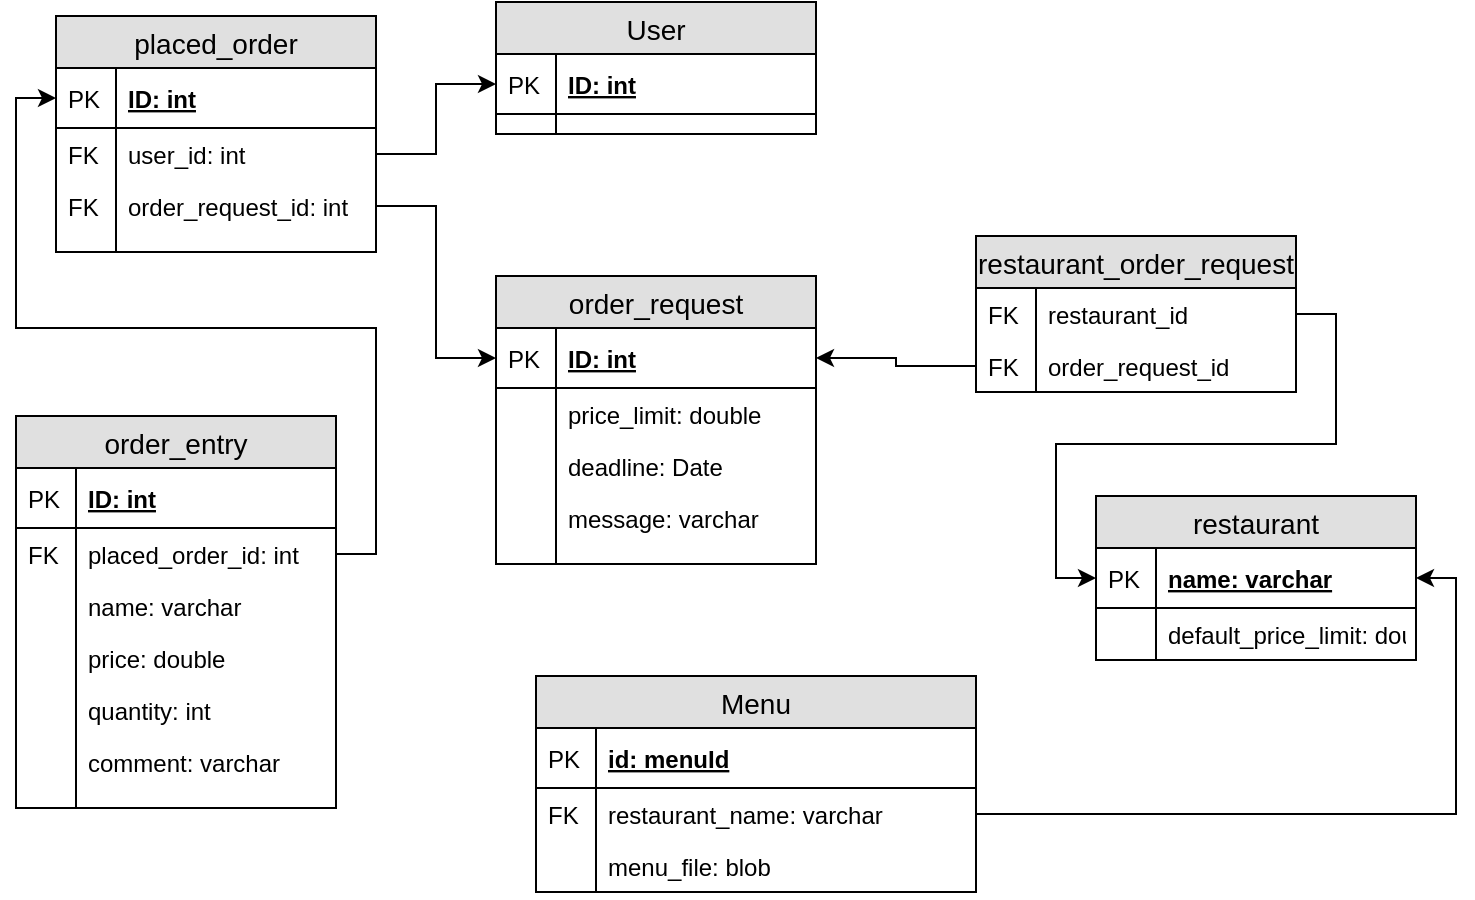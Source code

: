 <mxfile version="12.1.9" type="device" pages="1"><diagram id="2xh-vYIpcRl5wpJEt_CZ" name="Page-1"><mxGraphModel dx="1408" dy="748" grid="1" gridSize="10" guides="1" tooltips="1" connect="1" arrows="1" fold="1" page="1" pageScale="1" pageWidth="827" pageHeight="1169" math="0" shadow="0"><root><mxCell id="0"/><mxCell id="1" parent="0"/><mxCell id="ns_84J3djB_VR9h-an_I-13" value="order_request" style="swimlane;fontStyle=0;childLayout=stackLayout;horizontal=1;startSize=26;fillColor=#e0e0e0;horizontalStack=0;resizeParent=1;resizeParentMax=0;resizeLast=0;collapsible=1;marginBottom=0;swimlaneFillColor=#ffffff;align=center;fontSize=14;" vertex="1" parent="1"><mxGeometry x="410" y="350" width="160" height="144" as="geometry"/></mxCell><mxCell id="ns_84J3djB_VR9h-an_I-14" value="ID: int" style="shape=partialRectangle;top=0;left=0;right=0;bottom=1;align=left;verticalAlign=middle;fillColor=none;spacingLeft=34;spacingRight=4;overflow=hidden;rotatable=0;points=[[0,0.5],[1,0.5]];portConstraint=eastwest;dropTarget=0;fontStyle=5;fontSize=12;" vertex="1" parent="ns_84J3djB_VR9h-an_I-13"><mxGeometry y="26" width="160" height="30" as="geometry"/></mxCell><mxCell id="ns_84J3djB_VR9h-an_I-15" value="PK" style="shape=partialRectangle;top=0;left=0;bottom=0;fillColor=none;align=left;verticalAlign=middle;spacingLeft=4;spacingRight=4;overflow=hidden;rotatable=0;points=[];portConstraint=eastwest;part=1;fontSize=12;" vertex="1" connectable="0" parent="ns_84J3djB_VR9h-an_I-14"><mxGeometry width="30" height="30" as="geometry"/></mxCell><mxCell id="ns_84J3djB_VR9h-an_I-16" value="price_limit: double" style="shape=partialRectangle;top=0;left=0;right=0;bottom=0;align=left;verticalAlign=top;fillColor=none;spacingLeft=34;spacingRight=4;overflow=hidden;rotatable=0;points=[[0,0.5],[1,0.5]];portConstraint=eastwest;dropTarget=0;fontSize=12;" vertex="1" parent="ns_84J3djB_VR9h-an_I-13"><mxGeometry y="56" width="160" height="26" as="geometry"/></mxCell><mxCell id="ns_84J3djB_VR9h-an_I-17" value="" style="shape=partialRectangle;top=0;left=0;bottom=0;fillColor=none;align=left;verticalAlign=top;spacingLeft=4;spacingRight=4;overflow=hidden;rotatable=0;points=[];portConstraint=eastwest;part=1;fontSize=12;" vertex="1" connectable="0" parent="ns_84J3djB_VR9h-an_I-16"><mxGeometry width="30" height="26" as="geometry"/></mxCell><mxCell id="ns_84J3djB_VR9h-an_I-18" value="deadline: Date" style="shape=partialRectangle;top=0;left=0;right=0;bottom=0;align=left;verticalAlign=top;fillColor=none;spacingLeft=34;spacingRight=4;overflow=hidden;rotatable=0;points=[[0,0.5],[1,0.5]];portConstraint=eastwest;dropTarget=0;fontSize=12;" vertex="1" parent="ns_84J3djB_VR9h-an_I-13"><mxGeometry y="82" width="160" height="26" as="geometry"/></mxCell><mxCell id="ns_84J3djB_VR9h-an_I-19" value="" style="shape=partialRectangle;top=0;left=0;bottom=0;fillColor=none;align=left;verticalAlign=top;spacingLeft=4;spacingRight=4;overflow=hidden;rotatable=0;points=[];portConstraint=eastwest;part=1;fontSize=12;" vertex="1" connectable="0" parent="ns_84J3djB_VR9h-an_I-18"><mxGeometry width="30" height="26" as="geometry"/></mxCell><mxCell id="ns_84J3djB_VR9h-an_I-75" value="message: varchar" style="shape=partialRectangle;top=0;left=0;right=0;bottom=0;align=left;verticalAlign=top;fillColor=none;spacingLeft=34;spacingRight=4;overflow=hidden;rotatable=0;points=[[0,0.5],[1,0.5]];portConstraint=eastwest;dropTarget=0;fontSize=12;" vertex="1" parent="ns_84J3djB_VR9h-an_I-13"><mxGeometry y="108" width="160" height="26" as="geometry"/></mxCell><mxCell id="ns_84J3djB_VR9h-an_I-76" value="" style="shape=partialRectangle;top=0;left=0;bottom=0;fillColor=none;align=left;verticalAlign=top;spacingLeft=4;spacingRight=4;overflow=hidden;rotatable=0;points=[];portConstraint=eastwest;part=1;fontSize=12;" vertex="1" connectable="0" parent="ns_84J3djB_VR9h-an_I-75"><mxGeometry width="30" height="26" as="geometry"/></mxCell><mxCell id="ns_84J3djB_VR9h-an_I-22" value="" style="shape=partialRectangle;top=0;left=0;right=0;bottom=0;align=left;verticalAlign=top;fillColor=none;spacingLeft=34;spacingRight=4;overflow=hidden;rotatable=0;points=[[0,0.5],[1,0.5]];portConstraint=eastwest;dropTarget=0;fontSize=12;" vertex="1" parent="ns_84J3djB_VR9h-an_I-13"><mxGeometry y="134" width="160" height="10" as="geometry"/></mxCell><mxCell id="ns_84J3djB_VR9h-an_I-23" value="" style="shape=partialRectangle;top=0;left=0;bottom=0;fillColor=none;align=left;verticalAlign=top;spacingLeft=4;spacingRight=4;overflow=hidden;rotatable=0;points=[];portConstraint=eastwest;part=1;fontSize=12;" vertex="1" connectable="0" parent="ns_84J3djB_VR9h-an_I-22"><mxGeometry width="30" height="10" as="geometry"/></mxCell><mxCell id="ns_84J3djB_VR9h-an_I-24" value="order_entry" style="swimlane;fontStyle=0;childLayout=stackLayout;horizontal=1;startSize=26;fillColor=#e0e0e0;horizontalStack=0;resizeParent=1;resizeParentMax=0;resizeLast=0;collapsible=1;marginBottom=0;swimlaneFillColor=#ffffff;align=center;fontSize=14;" vertex="1" parent="1"><mxGeometry x="170" y="420" width="160" height="196" as="geometry"/></mxCell><mxCell id="ns_84J3djB_VR9h-an_I-25" value="ID: int" style="shape=partialRectangle;top=0;left=0;right=0;bottom=1;align=left;verticalAlign=middle;fillColor=none;spacingLeft=34;spacingRight=4;overflow=hidden;rotatable=0;points=[[0,0.5],[1,0.5]];portConstraint=eastwest;dropTarget=0;fontStyle=5;fontSize=12;" vertex="1" parent="ns_84J3djB_VR9h-an_I-24"><mxGeometry y="26" width="160" height="30" as="geometry"/></mxCell><mxCell id="ns_84J3djB_VR9h-an_I-26" value="PK" style="shape=partialRectangle;top=0;left=0;bottom=0;fillColor=none;align=left;verticalAlign=middle;spacingLeft=4;spacingRight=4;overflow=hidden;rotatable=0;points=[];portConstraint=eastwest;part=1;fontSize=12;" vertex="1" connectable="0" parent="ns_84J3djB_VR9h-an_I-25"><mxGeometry width="30" height="30" as="geometry"/></mxCell><mxCell id="ns_84J3djB_VR9h-an_I-27" value="placed_order_id: int" style="shape=partialRectangle;top=0;left=0;right=0;bottom=0;align=left;verticalAlign=top;fillColor=none;spacingLeft=34;spacingRight=4;overflow=hidden;rotatable=0;points=[[0,0.5],[1,0.5]];portConstraint=eastwest;dropTarget=0;fontSize=12;" vertex="1" parent="ns_84J3djB_VR9h-an_I-24"><mxGeometry y="56" width="160" height="26" as="geometry"/></mxCell><mxCell id="ns_84J3djB_VR9h-an_I-28" value="FK" style="shape=partialRectangle;top=0;left=0;bottom=0;fillColor=none;align=left;verticalAlign=top;spacingLeft=4;spacingRight=4;overflow=hidden;rotatable=0;points=[];portConstraint=eastwest;part=1;fontSize=12;" vertex="1" connectable="0" parent="ns_84J3djB_VR9h-an_I-27"><mxGeometry width="30" height="26" as="geometry"/></mxCell><mxCell id="ns_84J3djB_VR9h-an_I-61" value="name: varchar" style="shape=partialRectangle;top=0;left=0;right=0;bottom=0;align=left;verticalAlign=top;fillColor=none;spacingLeft=34;spacingRight=4;overflow=hidden;rotatable=0;points=[[0,0.5],[1,0.5]];portConstraint=eastwest;dropTarget=0;fontSize=12;" vertex="1" parent="ns_84J3djB_VR9h-an_I-24"><mxGeometry y="82" width="160" height="26" as="geometry"/></mxCell><mxCell id="ns_84J3djB_VR9h-an_I-62" value="" style="shape=partialRectangle;top=0;left=0;bottom=0;fillColor=none;align=left;verticalAlign=top;spacingLeft=4;spacingRight=4;overflow=hidden;rotatable=0;points=[];portConstraint=eastwest;part=1;fontSize=12;" vertex="1" connectable="0" parent="ns_84J3djB_VR9h-an_I-61"><mxGeometry width="30" height="26" as="geometry"/></mxCell><mxCell id="ns_84J3djB_VR9h-an_I-29" value="price: double" style="shape=partialRectangle;top=0;left=0;right=0;bottom=0;align=left;verticalAlign=top;fillColor=none;spacingLeft=34;spacingRight=4;overflow=hidden;rotatable=0;points=[[0,0.5],[1,0.5]];portConstraint=eastwest;dropTarget=0;fontSize=12;" vertex="1" parent="ns_84J3djB_VR9h-an_I-24"><mxGeometry y="108" width="160" height="26" as="geometry"/></mxCell><mxCell id="ns_84J3djB_VR9h-an_I-30" value="" style="shape=partialRectangle;top=0;left=0;bottom=0;fillColor=none;align=left;verticalAlign=top;spacingLeft=4;spacingRight=4;overflow=hidden;rotatable=0;points=[];portConstraint=eastwest;part=1;fontSize=12;" vertex="1" connectable="0" parent="ns_84J3djB_VR9h-an_I-29"><mxGeometry width="30" height="26" as="geometry"/></mxCell><mxCell id="ns_84J3djB_VR9h-an_I-37" value="quantity: int" style="shape=partialRectangle;top=0;left=0;right=0;bottom=0;align=left;verticalAlign=top;fillColor=none;spacingLeft=34;spacingRight=4;overflow=hidden;rotatable=0;points=[[0,0.5],[1,0.5]];portConstraint=eastwest;dropTarget=0;fontSize=12;" vertex="1" parent="ns_84J3djB_VR9h-an_I-24"><mxGeometry y="134" width="160" height="26" as="geometry"/></mxCell><mxCell id="ns_84J3djB_VR9h-an_I-38" value="" style="shape=partialRectangle;top=0;left=0;bottom=0;fillColor=none;align=left;verticalAlign=top;spacingLeft=4;spacingRight=4;overflow=hidden;rotatable=0;points=[];portConstraint=eastwest;part=1;fontSize=12;" vertex="1" connectable="0" parent="ns_84J3djB_VR9h-an_I-37"><mxGeometry width="30" height="26" as="geometry"/></mxCell><mxCell id="ns_84J3djB_VR9h-an_I-31" value="comment: varchar" style="shape=partialRectangle;top=0;left=0;right=0;bottom=0;align=left;verticalAlign=top;fillColor=none;spacingLeft=34;spacingRight=4;overflow=hidden;rotatable=0;points=[[0,0.5],[1,0.5]];portConstraint=eastwest;dropTarget=0;fontSize=12;" vertex="1" parent="ns_84J3djB_VR9h-an_I-24"><mxGeometry y="160" width="160" height="26" as="geometry"/></mxCell><mxCell id="ns_84J3djB_VR9h-an_I-32" value="" style="shape=partialRectangle;top=0;left=0;bottom=0;fillColor=none;align=left;verticalAlign=top;spacingLeft=4;spacingRight=4;overflow=hidden;rotatable=0;points=[];portConstraint=eastwest;part=1;fontSize=12;" vertex="1" connectable="0" parent="ns_84J3djB_VR9h-an_I-31"><mxGeometry width="30" height="26" as="geometry"/></mxCell><mxCell id="ns_84J3djB_VR9h-an_I-33" value="" style="shape=partialRectangle;top=0;left=0;right=0;bottom=0;align=left;verticalAlign=top;fillColor=none;spacingLeft=34;spacingRight=4;overflow=hidden;rotatable=0;points=[[0,0.5],[1,0.5]];portConstraint=eastwest;dropTarget=0;fontSize=12;" vertex="1" parent="ns_84J3djB_VR9h-an_I-24"><mxGeometry y="186" width="160" height="10" as="geometry"/></mxCell><mxCell id="ns_84J3djB_VR9h-an_I-34" value="" style="shape=partialRectangle;top=0;left=0;bottom=0;fillColor=none;align=left;verticalAlign=top;spacingLeft=4;spacingRight=4;overflow=hidden;rotatable=0;points=[];portConstraint=eastwest;part=1;fontSize=12;" vertex="1" connectable="0" parent="ns_84J3djB_VR9h-an_I-33"><mxGeometry width="30" height="10" as="geometry"/></mxCell><mxCell id="ns_84J3djB_VR9h-an_I-39" value="placed_order" style="swimlane;fontStyle=0;childLayout=stackLayout;horizontal=1;startSize=26;fillColor=#e0e0e0;horizontalStack=0;resizeParent=1;resizeParentMax=0;resizeLast=0;collapsible=1;marginBottom=0;swimlaneFillColor=#ffffff;align=center;fontSize=14;" vertex="1" parent="1"><mxGeometry x="190" y="220" width="160" height="118" as="geometry"/></mxCell><mxCell id="ns_84J3djB_VR9h-an_I-40" value="ID: int" style="shape=partialRectangle;top=0;left=0;right=0;bottom=1;align=left;verticalAlign=middle;fillColor=none;spacingLeft=34;spacingRight=4;overflow=hidden;rotatable=0;points=[[0,0.5],[1,0.5]];portConstraint=eastwest;dropTarget=0;fontStyle=5;fontSize=12;" vertex="1" parent="ns_84J3djB_VR9h-an_I-39"><mxGeometry y="26" width="160" height="30" as="geometry"/></mxCell><mxCell id="ns_84J3djB_VR9h-an_I-41" value="PK" style="shape=partialRectangle;top=0;left=0;bottom=0;fillColor=none;align=left;verticalAlign=middle;spacingLeft=4;spacingRight=4;overflow=hidden;rotatable=0;points=[];portConstraint=eastwest;part=1;fontSize=12;" vertex="1" connectable="0" parent="ns_84J3djB_VR9h-an_I-40"><mxGeometry width="30" height="30" as="geometry"/></mxCell><mxCell id="ns_84J3djB_VR9h-an_I-42" value="user_id: int" style="shape=partialRectangle;top=0;left=0;right=0;bottom=0;align=left;verticalAlign=top;fillColor=none;spacingLeft=34;spacingRight=4;overflow=hidden;rotatable=0;points=[[0,0.5],[1,0.5]];portConstraint=eastwest;dropTarget=0;fontSize=12;" vertex="1" parent="ns_84J3djB_VR9h-an_I-39"><mxGeometry y="56" width="160" height="26" as="geometry"/></mxCell><mxCell id="ns_84J3djB_VR9h-an_I-43" value="FK" style="shape=partialRectangle;top=0;left=0;bottom=0;fillColor=none;align=left;verticalAlign=top;spacingLeft=4;spacingRight=4;overflow=hidden;rotatable=0;points=[];portConstraint=eastwest;part=1;fontSize=12;" vertex="1" connectable="0" parent="ns_84J3djB_VR9h-an_I-42"><mxGeometry width="30" height="26" as="geometry"/></mxCell><mxCell id="ns_84J3djB_VR9h-an_I-44" value="order_request_id: int" style="shape=partialRectangle;top=0;left=0;right=0;bottom=0;align=left;verticalAlign=top;fillColor=none;spacingLeft=34;spacingRight=4;overflow=hidden;rotatable=0;points=[[0,0.5],[1,0.5]];portConstraint=eastwest;dropTarget=0;fontSize=12;" vertex="1" parent="ns_84J3djB_VR9h-an_I-39"><mxGeometry y="82" width="160" height="26" as="geometry"/></mxCell><mxCell id="ns_84J3djB_VR9h-an_I-45" value="FK" style="shape=partialRectangle;top=0;left=0;bottom=0;fillColor=none;align=left;verticalAlign=top;spacingLeft=4;spacingRight=4;overflow=hidden;rotatable=0;points=[];portConstraint=eastwest;part=1;fontSize=12;" vertex="1" connectable="0" parent="ns_84J3djB_VR9h-an_I-44"><mxGeometry width="30" height="26" as="geometry"/></mxCell><mxCell id="ns_84J3djB_VR9h-an_I-48" value="" style="shape=partialRectangle;top=0;left=0;right=0;bottom=0;align=left;verticalAlign=top;fillColor=none;spacingLeft=34;spacingRight=4;overflow=hidden;rotatable=0;points=[[0,0.5],[1,0.5]];portConstraint=eastwest;dropTarget=0;fontSize=12;" vertex="1" parent="ns_84J3djB_VR9h-an_I-39"><mxGeometry y="108" width="160" height="10" as="geometry"/></mxCell><mxCell id="ns_84J3djB_VR9h-an_I-49" value="" style="shape=partialRectangle;top=0;left=0;bottom=0;fillColor=none;align=left;verticalAlign=top;spacingLeft=4;spacingRight=4;overflow=hidden;rotatable=0;points=[];portConstraint=eastwest;part=1;fontSize=12;" vertex="1" connectable="0" parent="ns_84J3djB_VR9h-an_I-48"><mxGeometry width="30" height="10" as="geometry"/></mxCell><mxCell id="ns_84J3djB_VR9h-an_I-63" style="edgeStyle=orthogonalEdgeStyle;rounded=0;orthogonalLoop=1;jettySize=auto;html=1;entryX=0;entryY=0.5;entryDx=0;entryDy=0;" edge="1" parent="1" source="ns_84J3djB_VR9h-an_I-27" target="ns_84J3djB_VR9h-an_I-40"><mxGeometry relative="1" as="geometry"/></mxCell><mxCell id="ns_84J3djB_VR9h-an_I-64" value="User" style="swimlane;fontStyle=0;childLayout=stackLayout;horizontal=1;startSize=26;fillColor=#e0e0e0;horizontalStack=0;resizeParent=1;resizeParentMax=0;resizeLast=0;collapsible=1;marginBottom=0;swimlaneFillColor=#ffffff;align=center;fontSize=14;" vertex="1" parent="1"><mxGeometry x="410" y="213" width="160" height="66" as="geometry"/></mxCell><mxCell id="ns_84J3djB_VR9h-an_I-65" value="ID: int" style="shape=partialRectangle;top=0;left=0;right=0;bottom=1;align=left;verticalAlign=middle;fillColor=none;spacingLeft=34;spacingRight=4;overflow=hidden;rotatable=0;points=[[0,0.5],[1,0.5]];portConstraint=eastwest;dropTarget=0;fontStyle=5;fontSize=12;" vertex="1" parent="ns_84J3djB_VR9h-an_I-64"><mxGeometry y="26" width="160" height="30" as="geometry"/></mxCell><mxCell id="ns_84J3djB_VR9h-an_I-66" value="PK" style="shape=partialRectangle;top=0;left=0;bottom=0;fillColor=none;align=left;verticalAlign=middle;spacingLeft=4;spacingRight=4;overflow=hidden;rotatable=0;points=[];portConstraint=eastwest;part=1;fontSize=12;" vertex="1" connectable="0" parent="ns_84J3djB_VR9h-an_I-65"><mxGeometry width="30" height="30" as="geometry"/></mxCell><mxCell id="ns_84J3djB_VR9h-an_I-71" value="" style="shape=partialRectangle;top=0;left=0;right=0;bottom=0;align=left;verticalAlign=top;fillColor=none;spacingLeft=34;spacingRight=4;overflow=hidden;rotatable=0;points=[[0,0.5],[1,0.5]];portConstraint=eastwest;dropTarget=0;fontSize=12;" vertex="1" parent="ns_84J3djB_VR9h-an_I-64"><mxGeometry y="56" width="160" height="10" as="geometry"/></mxCell><mxCell id="ns_84J3djB_VR9h-an_I-72" value="" style="shape=partialRectangle;top=0;left=0;bottom=0;fillColor=none;align=left;verticalAlign=top;spacingLeft=4;spacingRight=4;overflow=hidden;rotatable=0;points=[];portConstraint=eastwest;part=1;fontSize=12;" vertex="1" connectable="0" parent="ns_84J3djB_VR9h-an_I-71"><mxGeometry width="30" height="10" as="geometry"/></mxCell><mxCell id="ns_84J3djB_VR9h-an_I-73" style="edgeStyle=orthogonalEdgeStyle;rounded=0;orthogonalLoop=1;jettySize=auto;html=1;entryX=0;entryY=0.5;entryDx=0;entryDy=0;" edge="1" parent="1" source="ns_84J3djB_VR9h-an_I-42" target="ns_84J3djB_VR9h-an_I-65"><mxGeometry relative="1" as="geometry"/></mxCell><mxCell id="ns_84J3djB_VR9h-an_I-74" style="edgeStyle=orthogonalEdgeStyle;rounded=0;orthogonalLoop=1;jettySize=auto;html=1;entryX=0;entryY=0.5;entryDx=0;entryDy=0;" edge="1" parent="1" source="ns_84J3djB_VR9h-an_I-44" target="ns_84J3djB_VR9h-an_I-14"><mxGeometry relative="1" as="geometry"/></mxCell><mxCell id="ns_84J3djB_VR9h-an_I-77" value="restaurant" style="swimlane;fontStyle=0;childLayout=stackLayout;horizontal=1;startSize=26;fillColor=#e0e0e0;horizontalStack=0;resizeParent=1;resizeParentMax=0;resizeLast=0;collapsible=1;marginBottom=0;swimlaneFillColor=#ffffff;align=center;fontSize=14;" vertex="1" parent="1"><mxGeometry x="710" y="460" width="160" height="82" as="geometry"/></mxCell><mxCell id="ns_84J3djB_VR9h-an_I-78" value="name: varchar" style="shape=partialRectangle;top=0;left=0;right=0;bottom=1;align=left;verticalAlign=middle;fillColor=none;spacingLeft=34;spacingRight=4;overflow=hidden;rotatable=0;points=[[0,0.5],[1,0.5]];portConstraint=eastwest;dropTarget=0;fontStyle=5;fontSize=12;" vertex="1" parent="ns_84J3djB_VR9h-an_I-77"><mxGeometry y="26" width="160" height="30" as="geometry"/></mxCell><mxCell id="ns_84J3djB_VR9h-an_I-79" value="PK" style="shape=partialRectangle;top=0;left=0;bottom=0;fillColor=none;align=left;verticalAlign=middle;spacingLeft=4;spacingRight=4;overflow=hidden;rotatable=0;points=[];portConstraint=eastwest;part=1;fontSize=12;" vertex="1" connectable="0" parent="ns_84J3djB_VR9h-an_I-78"><mxGeometry width="30" height="30" as="geometry"/></mxCell><mxCell id="ns_84J3djB_VR9h-an_I-80" value="default_price_limit: double" style="shape=partialRectangle;top=0;left=0;right=0;bottom=0;align=left;verticalAlign=top;fillColor=none;spacingLeft=34;spacingRight=4;overflow=hidden;rotatable=0;points=[[0,0.5],[1,0.5]];portConstraint=eastwest;dropTarget=0;fontSize=12;" vertex="1" parent="ns_84J3djB_VR9h-an_I-77"><mxGeometry y="56" width="160" height="26" as="geometry"/></mxCell><mxCell id="ns_84J3djB_VR9h-an_I-81" value="" style="shape=partialRectangle;top=0;left=0;bottom=0;fillColor=none;align=left;verticalAlign=top;spacingLeft=4;spacingRight=4;overflow=hidden;rotatable=0;points=[];portConstraint=eastwest;part=1;fontSize=12;" vertex="1" connectable="0" parent="ns_84J3djB_VR9h-an_I-80"><mxGeometry width="30" height="26" as="geometry"/></mxCell><mxCell id="ns_84J3djB_VR9h-an_I-88" value="Menu" style="swimlane;fontStyle=0;childLayout=stackLayout;horizontal=1;startSize=26;fillColor=#e0e0e0;horizontalStack=0;resizeParent=1;resizeParentMax=0;resizeLast=0;collapsible=1;marginBottom=0;swimlaneFillColor=#ffffff;align=center;fontSize=14;" vertex="1" parent="1"><mxGeometry x="430" y="550" width="220" height="108" as="geometry"/></mxCell><mxCell id="ns_84J3djB_VR9h-an_I-89" value="id: menuId" style="shape=partialRectangle;top=0;left=0;right=0;bottom=1;align=left;verticalAlign=middle;fillColor=none;spacingLeft=34;spacingRight=4;overflow=hidden;rotatable=0;points=[[0,0.5],[1,0.5]];portConstraint=eastwest;dropTarget=0;fontStyle=5;fontSize=12;" vertex="1" parent="ns_84J3djB_VR9h-an_I-88"><mxGeometry y="26" width="220" height="30" as="geometry"/></mxCell><mxCell id="ns_84J3djB_VR9h-an_I-90" value="PK" style="shape=partialRectangle;top=0;left=0;bottom=0;fillColor=none;align=left;verticalAlign=middle;spacingLeft=4;spacingRight=4;overflow=hidden;rotatable=0;points=[];portConstraint=eastwest;part=1;fontSize=12;" vertex="1" connectable="0" parent="ns_84J3djB_VR9h-an_I-89"><mxGeometry width="30" height="30" as="geometry"/></mxCell><mxCell id="ns_84J3djB_VR9h-an_I-91" value="restaurant_name: varchar" style="shape=partialRectangle;top=0;left=0;right=0;bottom=0;align=left;verticalAlign=top;fillColor=none;spacingLeft=34;spacingRight=4;overflow=hidden;rotatable=0;points=[[0,0.5],[1,0.5]];portConstraint=eastwest;dropTarget=0;fontSize=12;" vertex="1" parent="ns_84J3djB_VR9h-an_I-88"><mxGeometry y="56" width="220" height="26" as="geometry"/></mxCell><mxCell id="ns_84J3djB_VR9h-an_I-92" value="FK" style="shape=partialRectangle;top=0;left=0;bottom=0;fillColor=none;align=left;verticalAlign=top;spacingLeft=4;spacingRight=4;overflow=hidden;rotatable=0;points=[];portConstraint=eastwest;part=1;fontSize=12;" vertex="1" connectable="0" parent="ns_84J3djB_VR9h-an_I-91"><mxGeometry width="30" height="26" as="geometry"/></mxCell><mxCell id="ns_84J3djB_VR9h-an_I-93" value="menu_file: blob" style="shape=partialRectangle;top=0;left=0;right=0;bottom=0;align=left;verticalAlign=top;fillColor=none;spacingLeft=34;spacingRight=4;overflow=hidden;rotatable=0;points=[[0,0.5],[1,0.5]];portConstraint=eastwest;dropTarget=0;fontSize=12;" vertex="1" parent="ns_84J3djB_VR9h-an_I-88"><mxGeometry y="82" width="220" height="26" as="geometry"/></mxCell><mxCell id="ns_84J3djB_VR9h-an_I-94" value="" style="shape=partialRectangle;top=0;left=0;bottom=0;fillColor=none;align=left;verticalAlign=top;spacingLeft=4;spacingRight=4;overflow=hidden;rotatable=0;points=[];portConstraint=eastwest;part=1;fontSize=12;" vertex="1" connectable="0" parent="ns_84J3djB_VR9h-an_I-93"><mxGeometry width="30" height="26" as="geometry"/></mxCell><mxCell id="ns_84J3djB_VR9h-an_I-97" value="restaurant_order_request" style="swimlane;fontStyle=0;childLayout=stackLayout;horizontal=1;startSize=26;fillColor=#e0e0e0;horizontalStack=0;resizeParent=1;resizeParentMax=0;resizeLast=0;collapsible=1;marginBottom=0;swimlaneFillColor=#ffffff;align=center;fontSize=14;" vertex="1" parent="1"><mxGeometry x="650" y="330" width="160" height="78" as="geometry"/></mxCell><mxCell id="ns_84J3djB_VR9h-an_I-100" value="restaurant_id" style="shape=partialRectangle;top=0;left=0;right=0;bottom=0;align=left;verticalAlign=top;fillColor=none;spacingLeft=34;spacingRight=4;overflow=hidden;rotatable=0;points=[[0,0.5],[1,0.5]];portConstraint=eastwest;dropTarget=0;fontSize=12;" vertex="1" parent="ns_84J3djB_VR9h-an_I-97"><mxGeometry y="26" width="160" height="26" as="geometry"/></mxCell><mxCell id="ns_84J3djB_VR9h-an_I-101" value="FK" style="shape=partialRectangle;top=0;left=0;bottom=0;fillColor=none;align=left;verticalAlign=top;spacingLeft=4;spacingRight=4;overflow=hidden;rotatable=0;points=[];portConstraint=eastwest;part=1;fontSize=12;" vertex="1" connectable="0" parent="ns_84J3djB_VR9h-an_I-100"><mxGeometry width="30" height="26" as="geometry"/></mxCell><mxCell id="ns_84J3djB_VR9h-an_I-102" value="order_request_id" style="shape=partialRectangle;top=0;left=0;right=0;bottom=0;align=left;verticalAlign=top;fillColor=none;spacingLeft=34;spacingRight=4;overflow=hidden;rotatable=0;points=[[0,0.5],[1,0.5]];portConstraint=eastwest;dropTarget=0;fontSize=12;" vertex="1" parent="ns_84J3djB_VR9h-an_I-97"><mxGeometry y="52" width="160" height="26" as="geometry"/></mxCell><mxCell id="ns_84J3djB_VR9h-an_I-103" value="FK" style="shape=partialRectangle;top=0;left=0;bottom=0;fillColor=none;align=left;verticalAlign=top;spacingLeft=4;spacingRight=4;overflow=hidden;rotatable=0;points=[];portConstraint=eastwest;part=1;fontSize=12;" vertex="1" connectable="0" parent="ns_84J3djB_VR9h-an_I-102"><mxGeometry width="30" height="26" as="geometry"/></mxCell><mxCell id="ns_84J3djB_VR9h-an_I-105" style="edgeStyle=orthogonalEdgeStyle;rounded=0;orthogonalLoop=1;jettySize=auto;html=1;" edge="1" parent="1" source="ns_84J3djB_VR9h-an_I-102" target="ns_84J3djB_VR9h-an_I-14"><mxGeometry relative="1" as="geometry"/></mxCell><mxCell id="ns_84J3djB_VR9h-an_I-107" style="edgeStyle=orthogonalEdgeStyle;rounded=0;orthogonalLoop=1;jettySize=auto;html=1;entryX=0;entryY=0.5;entryDx=0;entryDy=0;" edge="1" parent="1" source="ns_84J3djB_VR9h-an_I-100" target="ns_84J3djB_VR9h-an_I-78"><mxGeometry relative="1" as="geometry"/></mxCell><mxCell id="ns_84J3djB_VR9h-an_I-108" style="edgeStyle=orthogonalEdgeStyle;rounded=0;orthogonalLoop=1;jettySize=auto;html=1;entryX=1;entryY=0.5;entryDx=0;entryDy=0;" edge="1" parent="1" source="ns_84J3djB_VR9h-an_I-91" target="ns_84J3djB_VR9h-an_I-78"><mxGeometry relative="1" as="geometry"/></mxCell></root></mxGraphModel></diagram></mxfile>